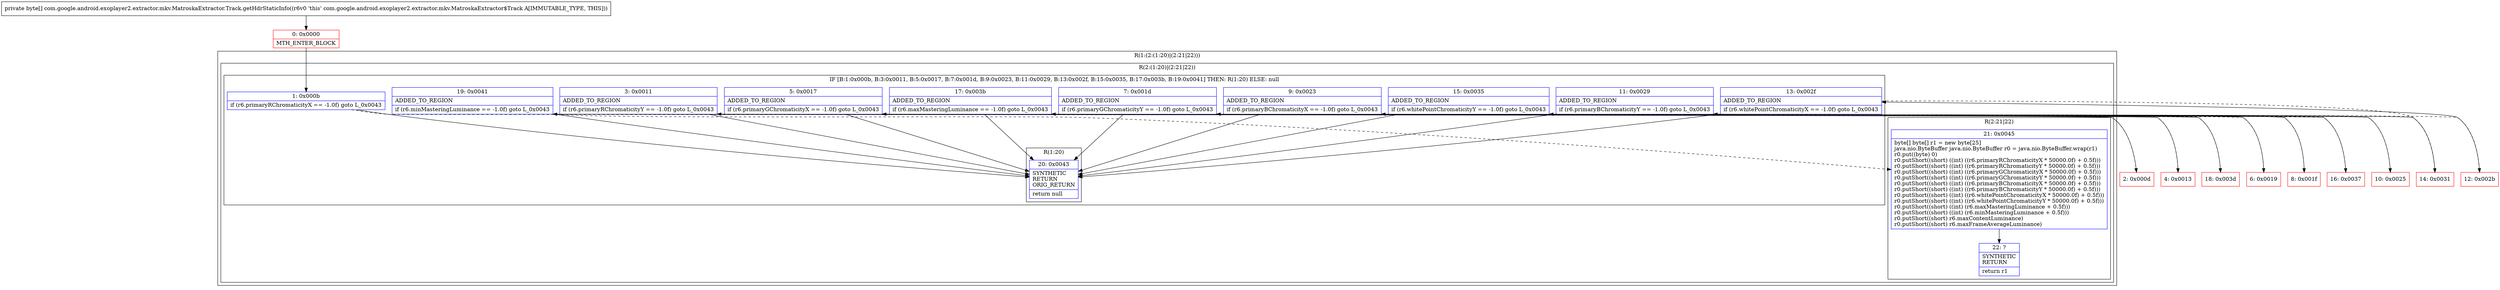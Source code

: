 digraph "CFG forcom.google.android.exoplayer2.extractor.mkv.MatroskaExtractor.Track.getHdrStaticInfo()[B" {
subgraph cluster_Region_206569510 {
label = "R(1:(2:(1:20)|(2:21|22)))";
node [shape=record,color=blue];
subgraph cluster_Region_1552955925 {
label = "R(2:(1:20)|(2:21|22))";
node [shape=record,color=blue];
subgraph cluster_IfRegion_1176309949 {
label = "IF [B:1:0x000b, B:3:0x0011, B:5:0x0017, B:7:0x001d, B:9:0x0023, B:11:0x0029, B:13:0x002f, B:15:0x0035, B:17:0x003b, B:19:0x0041] THEN: R(1:20) ELSE: null";
node [shape=record,color=blue];
Node_1 [shape=record,label="{1\:\ 0x000b|if (r6.primaryRChromaticityX == \-1.0f) goto L_0x0043\l}"];
Node_3 [shape=record,label="{3\:\ 0x0011|ADDED_TO_REGION\l|if (r6.primaryRChromaticityY == \-1.0f) goto L_0x0043\l}"];
Node_5 [shape=record,label="{5\:\ 0x0017|ADDED_TO_REGION\l|if (r6.primaryGChromaticityX == \-1.0f) goto L_0x0043\l}"];
Node_7 [shape=record,label="{7\:\ 0x001d|ADDED_TO_REGION\l|if (r6.primaryGChromaticityY == \-1.0f) goto L_0x0043\l}"];
Node_9 [shape=record,label="{9\:\ 0x0023|ADDED_TO_REGION\l|if (r6.primaryBChromaticityX == \-1.0f) goto L_0x0043\l}"];
Node_11 [shape=record,label="{11\:\ 0x0029|ADDED_TO_REGION\l|if (r6.primaryBChromaticityY == \-1.0f) goto L_0x0043\l}"];
Node_13 [shape=record,label="{13\:\ 0x002f|ADDED_TO_REGION\l|if (r6.whitePointChromaticityX == \-1.0f) goto L_0x0043\l}"];
Node_15 [shape=record,label="{15\:\ 0x0035|ADDED_TO_REGION\l|if (r6.whitePointChromaticityY == \-1.0f) goto L_0x0043\l}"];
Node_17 [shape=record,label="{17\:\ 0x003b|ADDED_TO_REGION\l|if (r6.maxMasteringLuminance == \-1.0f) goto L_0x0043\l}"];
Node_19 [shape=record,label="{19\:\ 0x0041|ADDED_TO_REGION\l|if (r6.minMasteringLuminance == \-1.0f) goto L_0x0043\l}"];
subgraph cluster_Region_1820898915 {
label = "R(1:20)";
node [shape=record,color=blue];
Node_20 [shape=record,label="{20\:\ 0x0043|SYNTHETIC\lRETURN\lORIG_RETURN\l|return null\l}"];
}
}
subgraph cluster_Region_950256293 {
label = "R(2:21|22)";
node [shape=record,color=blue];
Node_21 [shape=record,label="{21\:\ 0x0045|byte[] byte[] r1 = new byte[25]\ljava.nio.ByteBuffer java.nio.ByteBuffer r0 = java.nio.ByteBuffer.wrap(r1)\lr0.put((byte) 0)\lr0.putShort((short) ((int) ((r6.primaryRChromaticityX * 50000.0f) + 0.5f)))\lr0.putShort((short) ((int) ((r6.primaryRChromaticityY * 50000.0f) + 0.5f)))\lr0.putShort((short) ((int) ((r6.primaryGChromaticityX * 50000.0f) + 0.5f)))\lr0.putShort((short) ((int) ((r6.primaryGChromaticityY * 50000.0f) + 0.5f)))\lr0.putShort((short) ((int) ((r6.primaryBChromaticityX * 50000.0f) + 0.5f)))\lr0.putShort((short) ((int) ((r6.primaryBChromaticityY * 50000.0f) + 0.5f)))\lr0.putShort((short) ((int) ((r6.whitePointChromaticityX * 50000.0f) + 0.5f)))\lr0.putShort((short) ((int) ((r6.whitePointChromaticityY * 50000.0f) + 0.5f)))\lr0.putShort((short) ((int) (r6.maxMasteringLuminance + 0.5f)))\lr0.putShort((short) ((int) (r6.minMasteringLuminance + 0.5f)))\lr0.putShort((short) r6.maxContentLuminance)\lr0.putShort((short) r6.maxFrameAverageLuminance)\l}"];
Node_22 [shape=record,label="{22\:\ ?|SYNTHETIC\lRETURN\l|return r1\l}"];
}
}
}
Node_0 [shape=record,color=red,label="{0\:\ 0x0000|MTH_ENTER_BLOCK\l}"];
Node_2 [shape=record,color=red,label="{2\:\ 0x000d}"];
Node_4 [shape=record,color=red,label="{4\:\ 0x0013}"];
Node_6 [shape=record,color=red,label="{6\:\ 0x0019}"];
Node_8 [shape=record,color=red,label="{8\:\ 0x001f}"];
Node_10 [shape=record,color=red,label="{10\:\ 0x0025}"];
Node_12 [shape=record,color=red,label="{12\:\ 0x002b}"];
Node_14 [shape=record,color=red,label="{14\:\ 0x0031}"];
Node_16 [shape=record,color=red,label="{16\:\ 0x0037}"];
Node_18 [shape=record,color=red,label="{18\:\ 0x003d}"];
MethodNode[shape=record,label="{private byte[] com.google.android.exoplayer2.extractor.mkv.MatroskaExtractor.Track.getHdrStaticInfo((r6v0 'this' com.google.android.exoplayer2.extractor.mkv.MatroskaExtractor$Track A[IMMUTABLE_TYPE, THIS])) }"];
MethodNode -> Node_0;
Node_1 -> Node_2[style=dashed];
Node_1 -> Node_20;
Node_3 -> Node_4[style=dashed];
Node_3 -> Node_20;
Node_5 -> Node_6[style=dashed];
Node_5 -> Node_20;
Node_7 -> Node_8[style=dashed];
Node_7 -> Node_20;
Node_9 -> Node_10[style=dashed];
Node_9 -> Node_20;
Node_11 -> Node_12[style=dashed];
Node_11 -> Node_20;
Node_13 -> Node_14[style=dashed];
Node_13 -> Node_20;
Node_15 -> Node_16[style=dashed];
Node_15 -> Node_20;
Node_17 -> Node_18[style=dashed];
Node_17 -> Node_20;
Node_19 -> Node_20;
Node_19 -> Node_21[style=dashed];
Node_21 -> Node_22;
Node_0 -> Node_1;
Node_2 -> Node_3;
Node_4 -> Node_5;
Node_6 -> Node_7;
Node_8 -> Node_9;
Node_10 -> Node_11;
Node_12 -> Node_13;
Node_14 -> Node_15;
Node_16 -> Node_17;
Node_18 -> Node_19;
}

